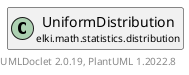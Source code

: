 @startuml
    remove .*\.(Instance|Par|Parameterizer|Factory)$
    set namespaceSeparator none
    hide empty fields
    hide empty methods

    class "<size:14>UniformDistribution.Par\n<size:10>elki.math.statistics.distribution" as elki.math.statistics.distribution.UniformDistribution.Par [[UniformDistribution.Par.html]] {
        {static} +MIN_ID: OptionID
        {static} +MAX_ID: OptionID
        ~min: double
        ~max: double
        +configure(Parameterization): void
        +make(): UniformDistribution
    }

    interface "<size:14>Distribution.Parameterizer\n<size:10>elki.math.statistics.distribution" as elki.math.statistics.distribution.Distribution.Parameterizer [[Distribution.Parameterizer.html]]
    class "<size:14>UniformDistribution\n<size:10>elki.math.statistics.distribution" as elki.math.statistics.distribution.UniformDistribution [[UniformDistribution.html]]

    elki.math.statistics.distribution.Distribution.Parameterizer <|.. elki.math.statistics.distribution.UniformDistribution.Par
    elki.math.statistics.distribution.UniformDistribution +-- elki.math.statistics.distribution.UniformDistribution.Par

    center footer UMLDoclet 2.0.19, PlantUML 1.2022.8
@enduml
